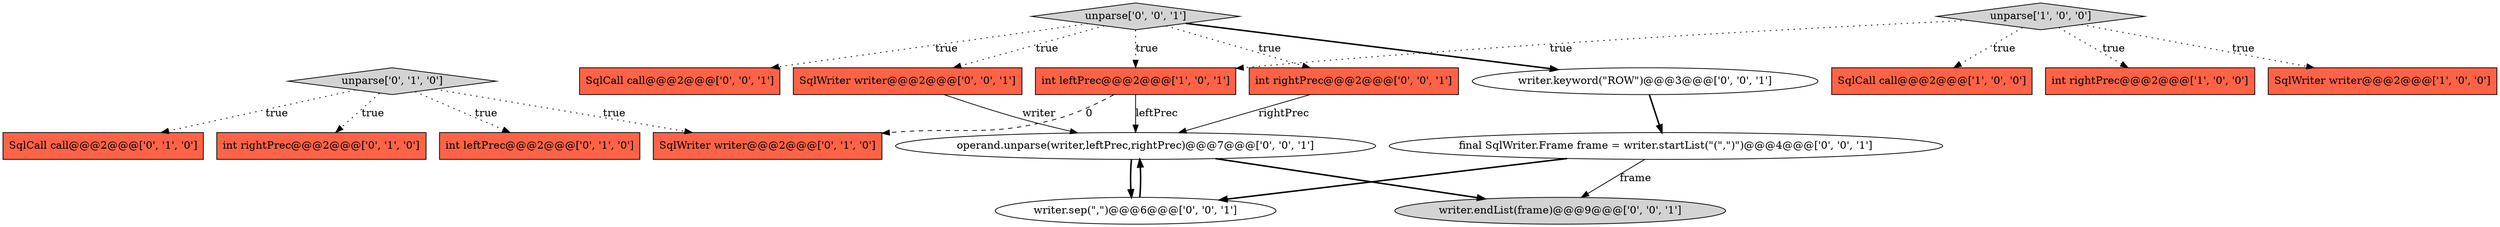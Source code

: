 digraph {
5 [style = filled, label = "int leftPrec@@@2@@@['0', '1', '0']", fillcolor = tomato, shape = box image = "AAA0AAABBB2BBB"];
4 [style = filled, label = "int leftPrec@@@2@@@['1', '0', '1']", fillcolor = tomato, shape = box image = "AAA0AAABBB1BBB"];
12 [style = filled, label = "SqlCall call@@@2@@@['0', '0', '1']", fillcolor = tomato, shape = box image = "AAA0AAABBB3BBB"];
8 [style = filled, label = "SqlCall call@@@2@@@['0', '1', '0']", fillcolor = tomato, shape = box image = "AAA0AAABBB2BBB"];
11 [style = filled, label = "SqlWriter writer@@@2@@@['0', '0', '1']", fillcolor = tomato, shape = box image = "AAA0AAABBB3BBB"];
10 [style = filled, label = "operand.unparse(writer,leftPrec,rightPrec)@@@7@@@['0', '0', '1']", fillcolor = white, shape = ellipse image = "AAA0AAABBB3BBB"];
1 [style = filled, label = "unparse['1', '0', '0']", fillcolor = lightgray, shape = diamond image = "AAA0AAABBB1BBB"];
6 [style = filled, label = "unparse['0', '1', '0']", fillcolor = lightgray, shape = diamond image = "AAA0AAABBB2BBB"];
15 [style = filled, label = "writer.keyword(\"ROW\")@@@3@@@['0', '0', '1']", fillcolor = white, shape = ellipse image = "AAA0AAABBB3BBB"];
7 [style = filled, label = "int rightPrec@@@2@@@['0', '1', '0']", fillcolor = tomato, shape = box image = "AAA0AAABBB2BBB"];
2 [style = filled, label = "SqlCall call@@@2@@@['1', '0', '0']", fillcolor = tomato, shape = box image = "AAA0AAABBB1BBB"];
13 [style = filled, label = "int rightPrec@@@2@@@['0', '0', '1']", fillcolor = tomato, shape = box image = "AAA0AAABBB3BBB"];
18 [style = filled, label = "writer.sep(\",\")@@@6@@@['0', '0', '1']", fillcolor = white, shape = ellipse image = "AAA0AAABBB3BBB"];
14 [style = filled, label = "final SqlWriter.Frame frame = writer.startList(\"(\",\")\")@@@4@@@['0', '0', '1']", fillcolor = white, shape = ellipse image = "AAA0AAABBB3BBB"];
16 [style = filled, label = "writer.endList(frame)@@@9@@@['0', '0', '1']", fillcolor = lightgray, shape = ellipse image = "AAA0AAABBB3BBB"];
3 [style = filled, label = "int rightPrec@@@2@@@['1', '0', '0']", fillcolor = tomato, shape = box image = "AAA0AAABBB1BBB"];
9 [style = filled, label = "SqlWriter writer@@@2@@@['0', '1', '0']", fillcolor = tomato, shape = box image = "AAA1AAABBB2BBB"];
17 [style = filled, label = "unparse['0', '0', '1']", fillcolor = lightgray, shape = diamond image = "AAA0AAABBB3BBB"];
0 [style = filled, label = "SqlWriter writer@@@2@@@['1', '0', '0']", fillcolor = tomato, shape = box image = "AAA0AAABBB1BBB"];
10->18 [style = bold, label=""];
15->14 [style = bold, label=""];
17->4 [style = dotted, label="true"];
1->4 [style = dotted, label="true"];
4->10 [style = solid, label="leftPrec"];
1->3 [style = dotted, label="true"];
4->9 [style = dashed, label="0"];
11->10 [style = solid, label="writer"];
14->16 [style = solid, label="frame"];
18->10 [style = bold, label=""];
17->12 [style = dotted, label="true"];
6->9 [style = dotted, label="true"];
10->16 [style = bold, label=""];
6->8 [style = dotted, label="true"];
17->15 [style = bold, label=""];
6->7 [style = dotted, label="true"];
14->18 [style = bold, label=""];
1->0 [style = dotted, label="true"];
13->10 [style = solid, label="rightPrec"];
1->2 [style = dotted, label="true"];
17->13 [style = dotted, label="true"];
6->5 [style = dotted, label="true"];
17->11 [style = dotted, label="true"];
}
